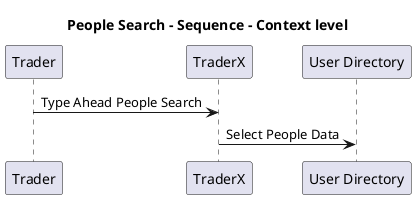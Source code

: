 @startuml

title People Search - Sequence - Context level

participant "Trader" as TraderX.Actors.Trader
participant "TraderX" as TraderX.SoftwareSystems.TraderX
participant "User Directory" as TraderX.SoftwareSystems.UserDirectory

TraderX.Actors.Trader -> TraderX.SoftwareSystems.TraderX : Type Ahead People Search
TraderX.SoftwareSystems.TraderX -> TraderX.SoftwareSystems.UserDirectory : Select People Data


@enduml
